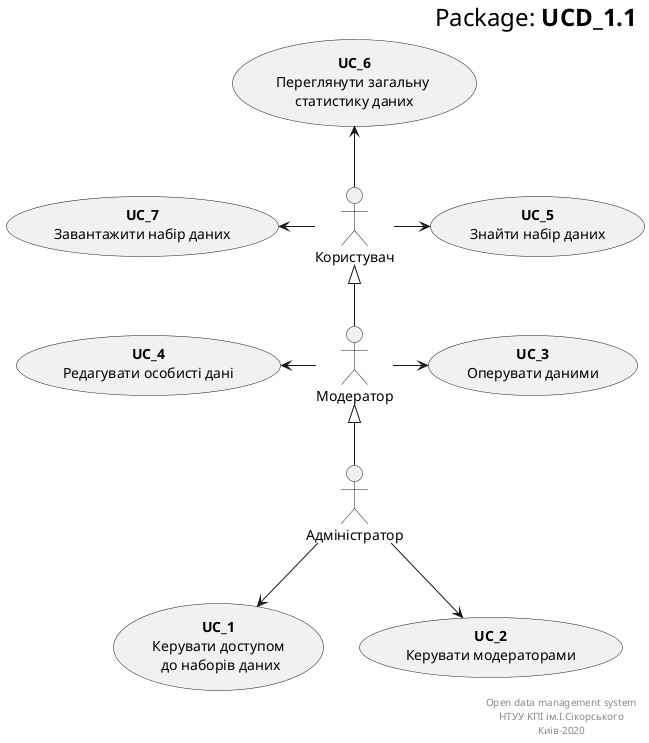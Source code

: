 @startuml
right header
        <font size=24 color=black>Package: <b>UCD_1.1
    end header

actor :Адміністратор: as Admin
actor :Модератор: as Moder
actor :Користувач: as User

usecase "<b>UC_1</b>\nКерувати доступом\n до наборів даних" as UC_1
usecase "<b>UC_2</b>\nКерувати модераторами" as UC_2

usecase "<b>UC_3</b>\nОперувати даними" as UC_3
usecase "<b>UC_4</b>\nРедагувати особисті дані" as UC_4

usecase "<b>UC_5</b>\nЗнайти набір даних" as UC_5
usecase "<b>UC_6</b>\nПереглянути загальну \nстатистику даних" as UC_6
usecase "<b>UC_7</b>\nЗавантажити набір даних" as UC_7

Admin -up-|> Moder
Moder -up-|> User

Admin --> UC_1
Admin --> UC_2

Moder -r-> UC_3
Moder -l-> UC_4

User -r-> UC_5
User -up-> UC_6
User -l-> UC_7

    right footer
        Open data management system
        НТУУ КПІ ім.І.Сікорського
        Киів-2020
    end footer
@enduml
